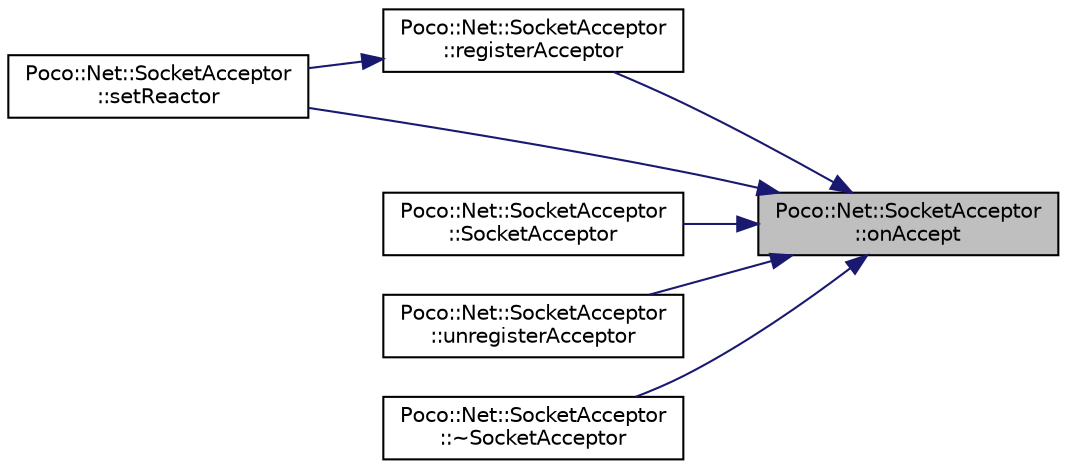 digraph "Poco::Net::SocketAcceptor::onAccept"
{
 // LATEX_PDF_SIZE
  edge [fontname="Helvetica",fontsize="10",labelfontname="Helvetica",labelfontsize="10"];
  node [fontname="Helvetica",fontsize="10",shape=record];
  rankdir="RL";
  Node1 [label="Poco::Net::SocketAcceptor\l::onAccept",height=0.2,width=0.4,color="black", fillcolor="grey75", style="filled", fontcolor="black",tooltip="Accepts connection and creates event handler."];
  Node1 -> Node2 [dir="back",color="midnightblue",fontsize="10",style="solid"];
  Node2 [label="Poco::Net::SocketAcceptor\l::registerAcceptor",height=0.2,width=0.4,color="black", fillcolor="white", style="filled",URL="$classPoco_1_1Net_1_1SocketAcceptor.html#aedc7a9068f171bf4e2577735902e8bf3",tooltip=" "];
  Node2 -> Node3 [dir="back",color="midnightblue",fontsize="10",style="solid"];
  Node3 [label="Poco::Net::SocketAcceptor\l::setReactor",height=0.2,width=0.4,color="black", fillcolor="white", style="filled",URL="$classPoco_1_1Net_1_1SocketAcceptor.html#ad29ede237f1e2d47240e59d74fd7a215",tooltip="Sets the reactor for this acceptor."];
  Node1 -> Node3 [dir="back",color="midnightblue",fontsize="10",style="solid"];
  Node1 -> Node4 [dir="back",color="midnightblue",fontsize="10",style="solid"];
  Node4 [label="Poco::Net::SocketAcceptor\l::SocketAcceptor",height=0.2,width=0.4,color="black", fillcolor="white", style="filled",URL="$classPoco_1_1Net_1_1SocketAcceptor.html#acc09a683644dac3c2063b838806439f4",tooltip=" "];
  Node1 -> Node5 [dir="back",color="midnightblue",fontsize="10",style="solid"];
  Node5 [label="Poco::Net::SocketAcceptor\l::unregisterAcceptor",height=0.2,width=0.4,color="black", fillcolor="white", style="filled",URL="$classPoco_1_1Net_1_1SocketAcceptor.html#a4f529b68f63fff9d748b4ccf630d5b9e",tooltip=" "];
  Node1 -> Node6 [dir="back",color="midnightblue",fontsize="10",style="solid"];
  Node6 [label="Poco::Net::SocketAcceptor\l::~SocketAcceptor",height=0.2,width=0.4,color="black", fillcolor="white", style="filled",URL="$classPoco_1_1Net_1_1SocketAcceptor.html#a39f87e1aea246658adbd20f4f7cfdc14",tooltip="Destroys the SocketAcceptor."];
}
